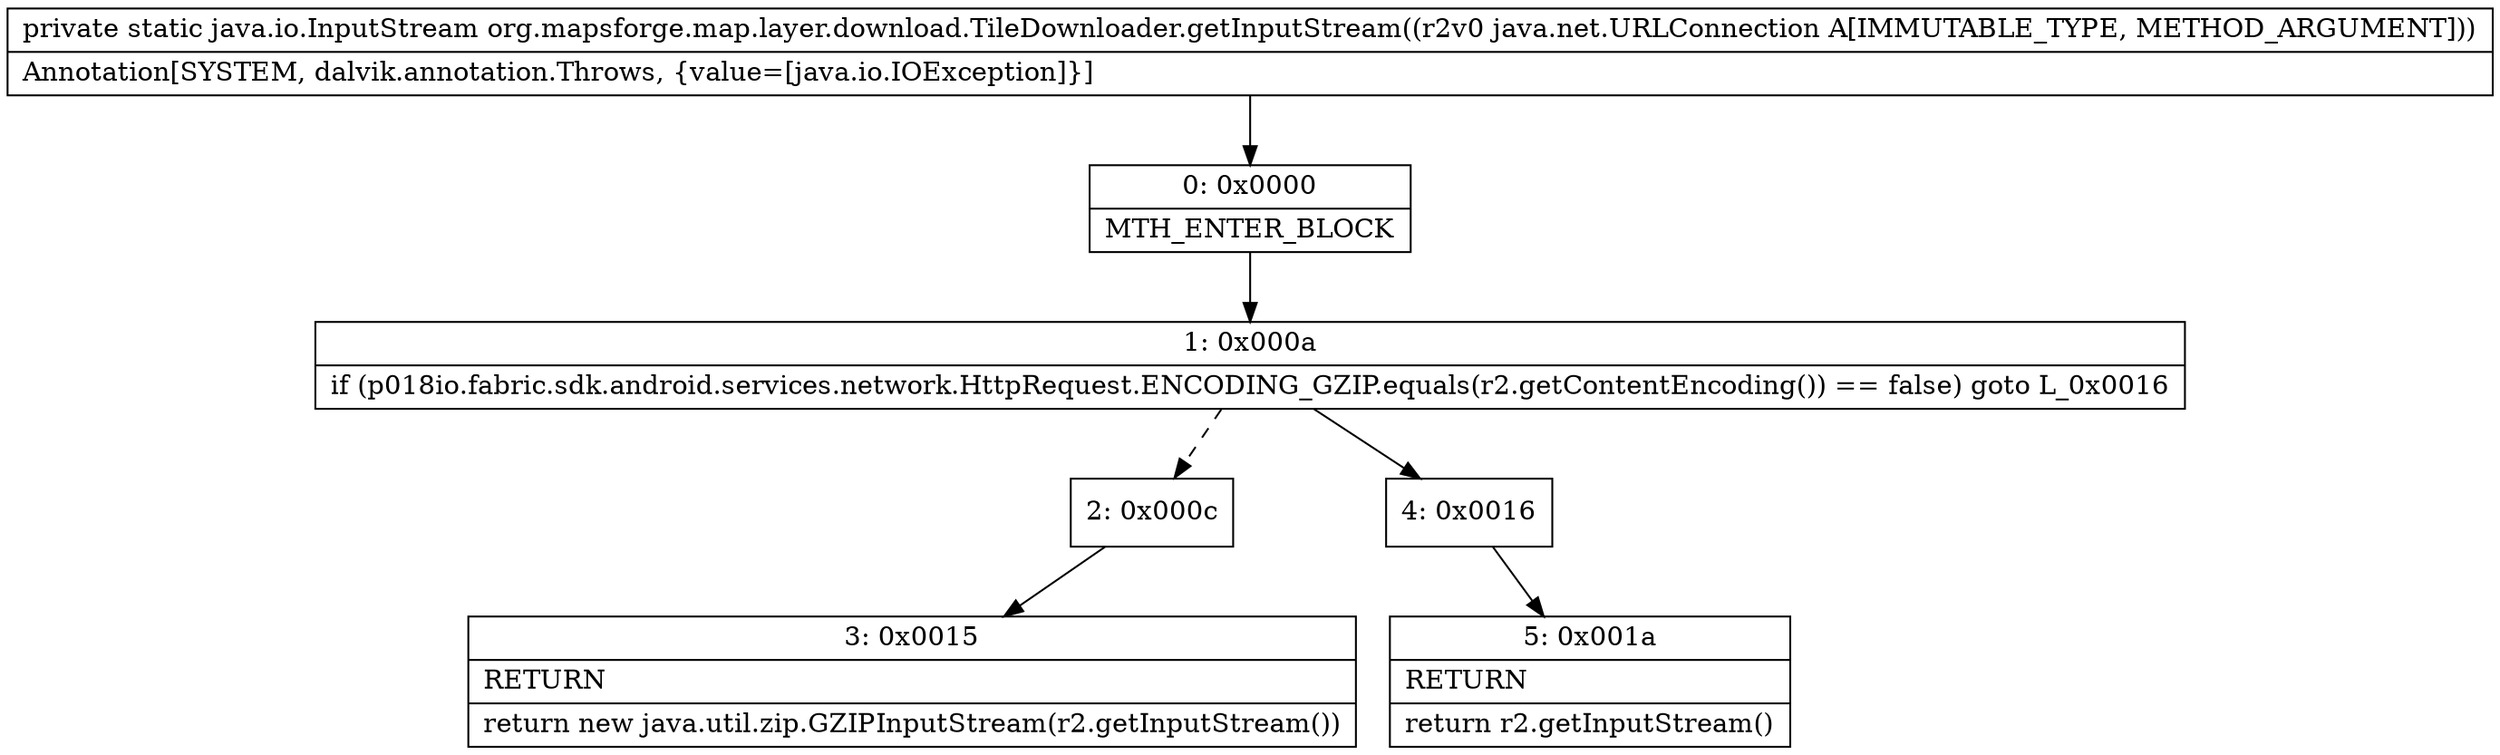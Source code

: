 digraph "CFG fororg.mapsforge.map.layer.download.TileDownloader.getInputStream(Ljava\/net\/URLConnection;)Ljava\/io\/InputStream;" {
Node_0 [shape=record,label="{0\:\ 0x0000|MTH_ENTER_BLOCK\l}"];
Node_1 [shape=record,label="{1\:\ 0x000a|if (p018io.fabric.sdk.android.services.network.HttpRequest.ENCODING_GZIP.equals(r2.getContentEncoding()) == false) goto L_0x0016\l}"];
Node_2 [shape=record,label="{2\:\ 0x000c}"];
Node_3 [shape=record,label="{3\:\ 0x0015|RETURN\l|return new java.util.zip.GZIPInputStream(r2.getInputStream())\l}"];
Node_4 [shape=record,label="{4\:\ 0x0016}"];
Node_5 [shape=record,label="{5\:\ 0x001a|RETURN\l|return r2.getInputStream()\l}"];
MethodNode[shape=record,label="{private static java.io.InputStream org.mapsforge.map.layer.download.TileDownloader.getInputStream((r2v0 java.net.URLConnection A[IMMUTABLE_TYPE, METHOD_ARGUMENT]))  | Annotation[SYSTEM, dalvik.annotation.Throws, \{value=[java.io.IOException]\}]\l}"];
MethodNode -> Node_0;
Node_0 -> Node_1;
Node_1 -> Node_2[style=dashed];
Node_1 -> Node_4;
Node_2 -> Node_3;
Node_4 -> Node_5;
}

